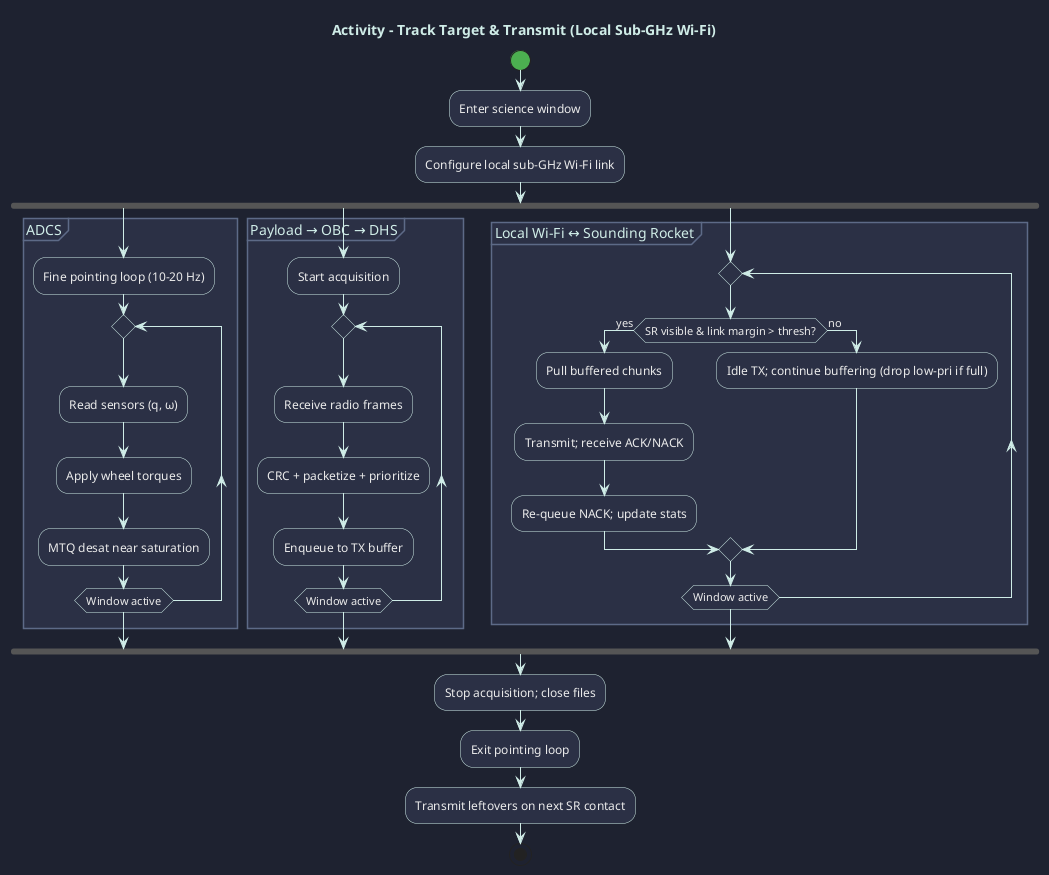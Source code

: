 @startuml
title <color:#CFECE7>Activity – Track Target & Transmit (Local Sub-GHz Wi-Fi)</color>

' --------- Global look ---------
skinparam shadowing false
skinparam backgroundColor #1E2230
skinparam defaultFontColor #EAEAEA

' --------- Activity theming ---------
skinparam activity {
  StartColor #4CAF50
  EndColor #4CAF50
  BackgroundColor #2B3045
  BorderColor #CFECE7
  FontColor #EAEAEA
}
skinparam activityDiamondBackgroundColor #2B3045
skinparam activityDiamondBorderColor #CFECE7
skinparam activityDiamondFontColor #EAEAEA
skinparam partition {
  BackgroundColor #2B3045
  BorderColor #5D6A87
  FontColor #CFECE7
}
skinparam ArrowColor #CFECE7
skinparam note {
  BackgroundColor #5D6A87
  BorderColor #CFECE7
  FontColor #EAEAEA
}

start
:Enter science window;
:Configure local sub-GHz Wi-Fi link;

fork
  partition "ADCS" {
    :Fine pointing loop (10–20 Hz);
    repeat
      :Read sensors (q, ω);
      :Apply wheel torques;
      :MTQ desat near saturation;
    repeat while (Window active)
  }
fork again
  partition "Payload → OBC → DHS" {
    :Start acquisition;
    repeat
      :Receive radio frames;
      :CRC + packetize + prioritize;
      :Enqueue to TX buffer;
    repeat while (Window active)
  }
fork again
  partition "Local Wi-Fi ↔ Sounding Rocket" {
    repeat
      if (SR visible & link margin > thresh?) then (yes)
        :Pull buffered chunks;
        :Transmit; receive ACK/NACK;
        :Re-queue NACK; update stats;
      else (no)
        :Idle TX; continue buffering (drop low-pri if full);
      endif
    repeat while (Window active)
  }
end fork

:Stop acquisition; close files;
:Exit pointing loop;
:Transmit leftovers on next SR contact;
stop
@enduml
